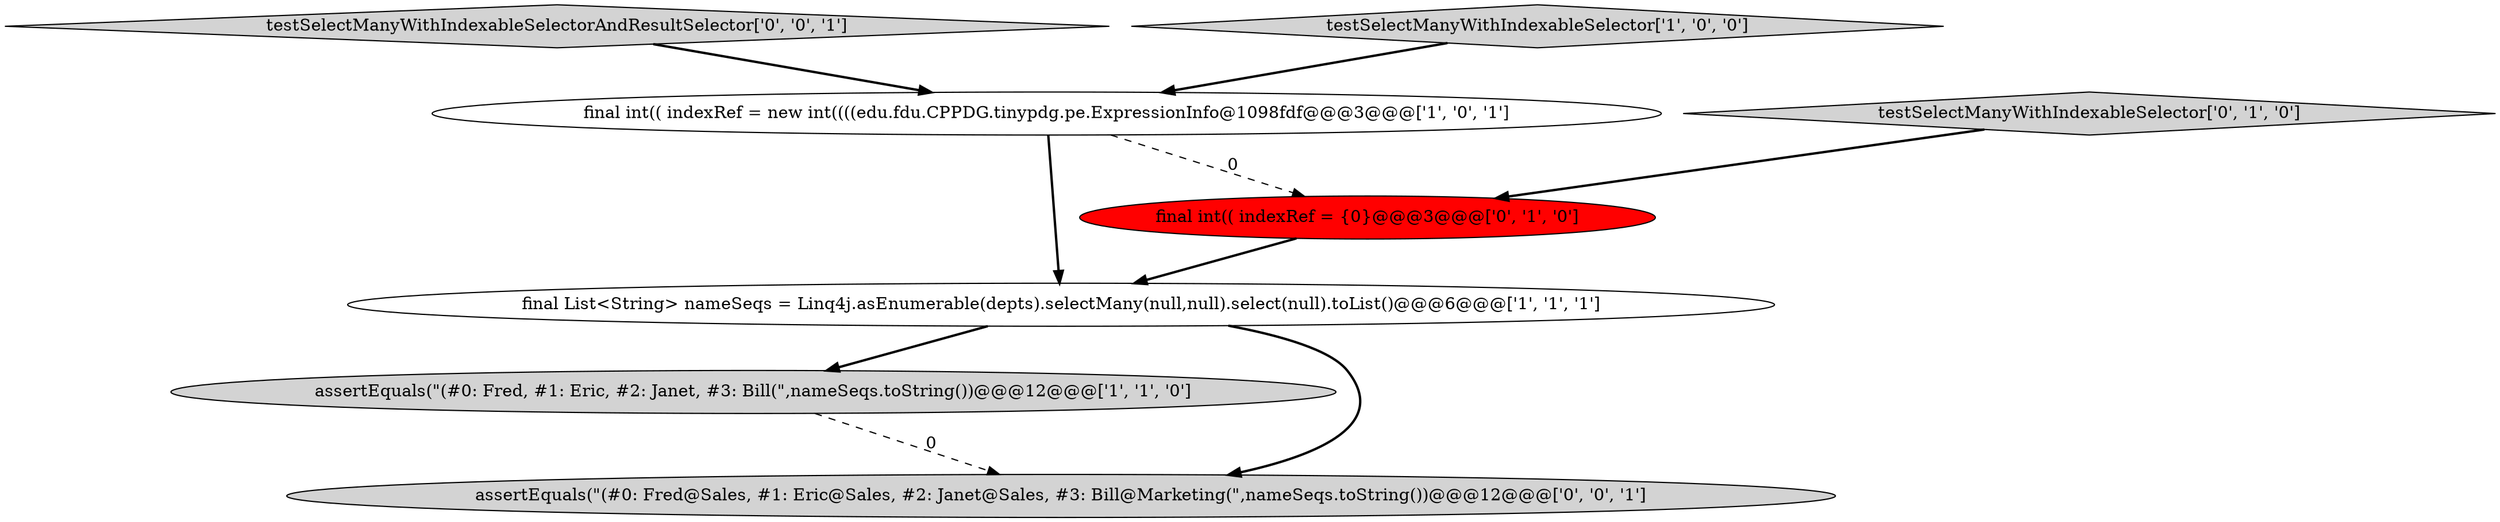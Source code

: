 digraph {
7 [style = filled, label = "testSelectManyWithIndexableSelectorAndResultSelector['0', '0', '1']", fillcolor = lightgray, shape = diamond image = "AAA0AAABBB3BBB"];
2 [style = filled, label = "final List<String> nameSeqs = Linq4j.asEnumerable(depts).selectMany(null,null).select(null).toList()@@@6@@@['1', '1', '1']", fillcolor = white, shape = ellipse image = "AAA0AAABBB1BBB"];
0 [style = filled, label = "assertEquals(\"(#0: Fred, #1: Eric, #2: Janet, #3: Bill(\",nameSeqs.toString())@@@12@@@['1', '1', '0']", fillcolor = lightgray, shape = ellipse image = "AAA0AAABBB1BBB"];
5 [style = filled, label = "testSelectManyWithIndexableSelector['0', '1', '0']", fillcolor = lightgray, shape = diamond image = "AAA0AAABBB2BBB"];
4 [style = filled, label = "final int(( indexRef = {0}@@@3@@@['0', '1', '0']", fillcolor = red, shape = ellipse image = "AAA1AAABBB2BBB"];
3 [style = filled, label = "testSelectManyWithIndexableSelector['1', '0', '0']", fillcolor = lightgray, shape = diamond image = "AAA0AAABBB1BBB"];
6 [style = filled, label = "assertEquals(\"(#0: Fred@Sales, #1: Eric@Sales, #2: Janet@Sales, #3: Bill@Marketing(\",nameSeqs.toString())@@@12@@@['0', '0', '1']", fillcolor = lightgray, shape = ellipse image = "AAA0AAABBB3BBB"];
1 [style = filled, label = "final int(( indexRef = new int((((edu.fdu.CPPDG.tinypdg.pe.ExpressionInfo@1098fdf@@@3@@@['1', '0', '1']", fillcolor = white, shape = ellipse image = "AAA0AAABBB1BBB"];
1->4 [style = dashed, label="0"];
1->2 [style = bold, label=""];
2->0 [style = bold, label=""];
7->1 [style = bold, label=""];
4->2 [style = bold, label=""];
3->1 [style = bold, label=""];
2->6 [style = bold, label=""];
5->4 [style = bold, label=""];
0->6 [style = dashed, label="0"];
}
